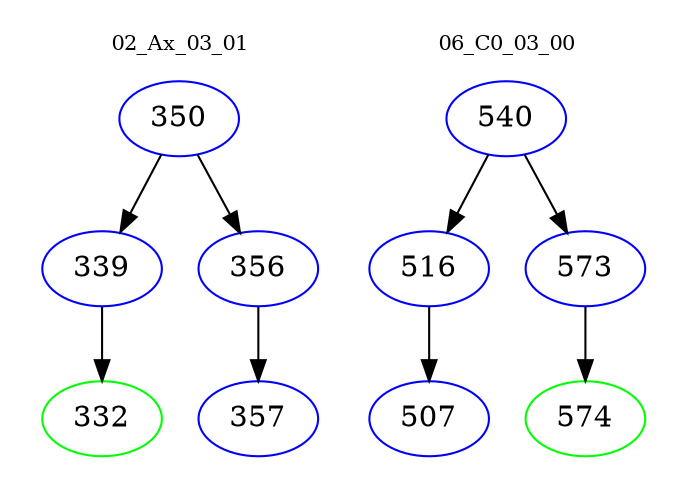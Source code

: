 digraph{
subgraph cluster_0 {
color = white
label = "02_Ax_03_01";
fontsize=10;
T0_350 [label="350", color="blue"]
T0_350 -> T0_339 [color="black"]
T0_339 [label="339", color="blue"]
T0_339 -> T0_332 [color="black"]
T0_332 [label="332", color="green"]
T0_350 -> T0_356 [color="black"]
T0_356 [label="356", color="blue"]
T0_356 -> T0_357 [color="black"]
T0_357 [label="357", color="blue"]
}
subgraph cluster_1 {
color = white
label = "06_C0_03_00";
fontsize=10;
T1_540 [label="540", color="blue"]
T1_540 -> T1_516 [color="black"]
T1_516 [label="516", color="blue"]
T1_516 -> T1_507 [color="black"]
T1_507 [label="507", color="blue"]
T1_540 -> T1_573 [color="black"]
T1_573 [label="573", color="blue"]
T1_573 -> T1_574 [color="black"]
T1_574 [label="574", color="green"]
}
}
